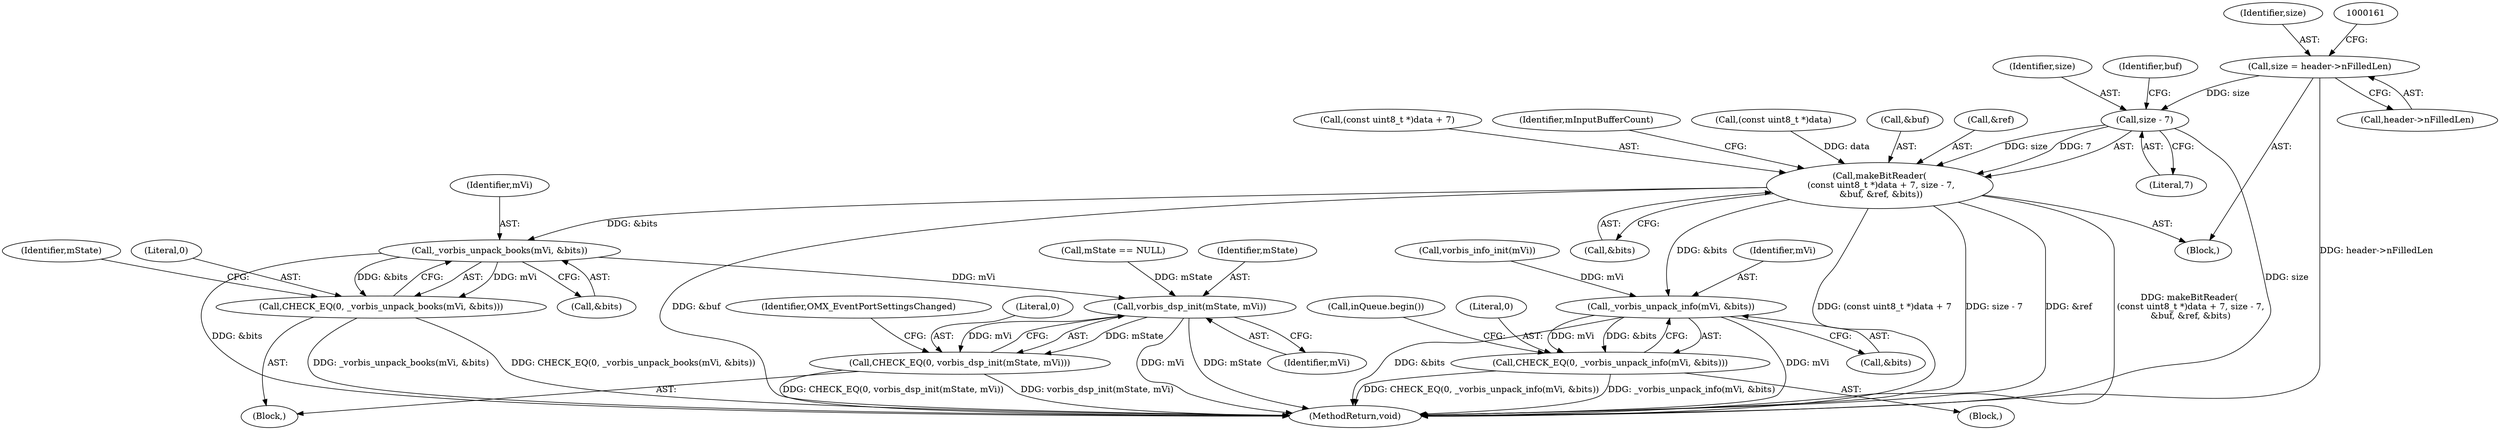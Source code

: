 digraph "0_Android_4e32001e4196f39ddd0b86686ae0231c8f5ed944_0@pointer" {
"1000150" [label="(Call,size = header->nFilledLen)"];
"1000164" [label="(Call,size - 7)"];
"1000158" [label="(Call,makeBitReader(\n (const uint8_t *)data + 7, size - 7,\n &buf, &ref, &bits))"];
"1000187" [label="(Call,_vorbis_unpack_info(mVi, &bits))"];
"1000185" [label="(Call,CHECK_EQ(0, _vorbis_unpack_info(mVi, &bits)))"];
"1000195" [label="(Call,_vorbis_unpack_books(mVi, &bits))"];
"1000193" [label="(Call,CHECK_EQ(0, _vorbis_unpack_books(mVi, &bits)))"];
"1000206" [label="(Call,vorbis_dsp_init(mState, mVi))"];
"1000204" [label="(Call,CHECK_EQ(0, vorbis_dsp_init(mState, mVi)))"];
"1000204" [label="(Call,CHECK_EQ(0, vorbis_dsp_init(mState, mVi)))"];
"1000177" [label="(Block,)"];
"1000194" [label="(Literal,0)"];
"1000192" [label="(Block,)"];
"1000168" [label="(Identifier,buf)"];
"1000150" [label="(Call,size = header->nFilledLen)"];
"1000218" [label="(Call,inQueue.begin())"];
"1000200" [label="(Call,mState == NULL)"];
"1000186" [label="(Literal,0)"];
"1000210" [label="(Identifier,OMX_EventPortSettingsChanged)"];
"1000195" [label="(Call,_vorbis_unpack_books(mVi, &bits))"];
"1000152" [label="(Call,header->nFilledLen)"];
"1000166" [label="(Literal,7)"];
"1000164" [label="(Call,size - 7)"];
"1000159" [label="(Call,(const uint8_t *)data + 7)"];
"1000187" [label="(Call,_vorbis_unpack_info(mVi, &bits))"];
"1000171" [label="(Call,&bits)"];
"1000127" [label="(Block,)"];
"1000183" [label="(Call,vorbis_info_init(mVi))"];
"1000197" [label="(Call,&bits)"];
"1000588" [label="(MethodReturn,void)"];
"1000205" [label="(Literal,0)"];
"1000207" [label="(Identifier,mState)"];
"1000201" [label="(Identifier,mState)"];
"1000189" [label="(Call,&bits)"];
"1000175" [label="(Identifier,mInputBufferCount)"];
"1000158" [label="(Call,makeBitReader(\n (const uint8_t *)data + 7, size - 7,\n &buf, &ref, &bits))"];
"1000196" [label="(Identifier,mVi)"];
"1000206" [label="(Call,vorbis_dsp_init(mState, mVi))"];
"1000188" [label="(Identifier,mVi)"];
"1000208" [label="(Identifier,mVi)"];
"1000160" [label="(Call,(const uint8_t *)data)"];
"1000193" [label="(Call,CHECK_EQ(0, _vorbis_unpack_books(mVi, &bits)))"];
"1000167" [label="(Call,&buf)"];
"1000185" [label="(Call,CHECK_EQ(0, _vorbis_unpack_info(mVi, &bits)))"];
"1000151" [label="(Identifier,size)"];
"1000169" [label="(Call,&ref)"];
"1000165" [label="(Identifier,size)"];
"1000150" -> "1000127"  [label="AST: "];
"1000150" -> "1000152"  [label="CFG: "];
"1000151" -> "1000150"  [label="AST: "];
"1000152" -> "1000150"  [label="AST: "];
"1000161" -> "1000150"  [label="CFG: "];
"1000150" -> "1000588"  [label="DDG: header->nFilledLen"];
"1000150" -> "1000164"  [label="DDG: size"];
"1000164" -> "1000158"  [label="AST: "];
"1000164" -> "1000166"  [label="CFG: "];
"1000165" -> "1000164"  [label="AST: "];
"1000166" -> "1000164"  [label="AST: "];
"1000168" -> "1000164"  [label="CFG: "];
"1000164" -> "1000588"  [label="DDG: size"];
"1000164" -> "1000158"  [label="DDG: size"];
"1000164" -> "1000158"  [label="DDG: 7"];
"1000158" -> "1000127"  [label="AST: "];
"1000158" -> "1000171"  [label="CFG: "];
"1000159" -> "1000158"  [label="AST: "];
"1000167" -> "1000158"  [label="AST: "];
"1000169" -> "1000158"  [label="AST: "];
"1000171" -> "1000158"  [label="AST: "];
"1000175" -> "1000158"  [label="CFG: "];
"1000158" -> "1000588"  [label="DDG: (const uint8_t *)data + 7"];
"1000158" -> "1000588"  [label="DDG: size - 7"];
"1000158" -> "1000588"  [label="DDG: &ref"];
"1000158" -> "1000588"  [label="DDG: makeBitReader(\n (const uint8_t *)data + 7, size - 7,\n &buf, &ref, &bits)"];
"1000158" -> "1000588"  [label="DDG: &buf"];
"1000160" -> "1000158"  [label="DDG: data"];
"1000158" -> "1000187"  [label="DDG: &bits"];
"1000158" -> "1000195"  [label="DDG: &bits"];
"1000187" -> "1000185"  [label="AST: "];
"1000187" -> "1000189"  [label="CFG: "];
"1000188" -> "1000187"  [label="AST: "];
"1000189" -> "1000187"  [label="AST: "];
"1000185" -> "1000187"  [label="CFG: "];
"1000187" -> "1000588"  [label="DDG: mVi"];
"1000187" -> "1000588"  [label="DDG: &bits"];
"1000187" -> "1000185"  [label="DDG: mVi"];
"1000187" -> "1000185"  [label="DDG: &bits"];
"1000183" -> "1000187"  [label="DDG: mVi"];
"1000185" -> "1000177"  [label="AST: "];
"1000186" -> "1000185"  [label="AST: "];
"1000218" -> "1000185"  [label="CFG: "];
"1000185" -> "1000588"  [label="DDG: _vorbis_unpack_info(mVi, &bits)"];
"1000185" -> "1000588"  [label="DDG: CHECK_EQ(0, _vorbis_unpack_info(mVi, &bits))"];
"1000195" -> "1000193"  [label="AST: "];
"1000195" -> "1000197"  [label="CFG: "];
"1000196" -> "1000195"  [label="AST: "];
"1000197" -> "1000195"  [label="AST: "];
"1000193" -> "1000195"  [label="CFG: "];
"1000195" -> "1000588"  [label="DDG: &bits"];
"1000195" -> "1000193"  [label="DDG: mVi"];
"1000195" -> "1000193"  [label="DDG: &bits"];
"1000195" -> "1000206"  [label="DDG: mVi"];
"1000193" -> "1000192"  [label="AST: "];
"1000194" -> "1000193"  [label="AST: "];
"1000201" -> "1000193"  [label="CFG: "];
"1000193" -> "1000588"  [label="DDG: _vorbis_unpack_books(mVi, &bits)"];
"1000193" -> "1000588"  [label="DDG: CHECK_EQ(0, _vorbis_unpack_books(mVi, &bits))"];
"1000206" -> "1000204"  [label="AST: "];
"1000206" -> "1000208"  [label="CFG: "];
"1000207" -> "1000206"  [label="AST: "];
"1000208" -> "1000206"  [label="AST: "];
"1000204" -> "1000206"  [label="CFG: "];
"1000206" -> "1000588"  [label="DDG: mVi"];
"1000206" -> "1000588"  [label="DDG: mState"];
"1000206" -> "1000204"  [label="DDG: mState"];
"1000206" -> "1000204"  [label="DDG: mVi"];
"1000200" -> "1000206"  [label="DDG: mState"];
"1000204" -> "1000192"  [label="AST: "];
"1000205" -> "1000204"  [label="AST: "];
"1000210" -> "1000204"  [label="CFG: "];
"1000204" -> "1000588"  [label="DDG: vorbis_dsp_init(mState, mVi)"];
"1000204" -> "1000588"  [label="DDG: CHECK_EQ(0, vorbis_dsp_init(mState, mVi))"];
}
